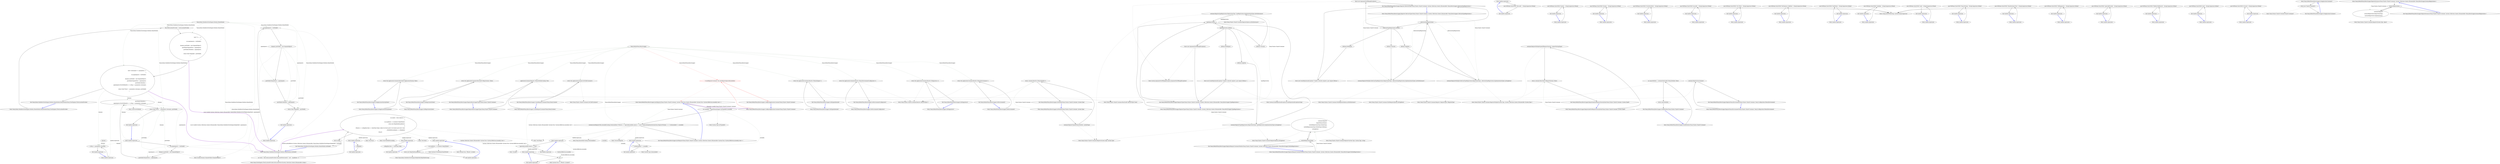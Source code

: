 digraph  {
n162 [label="Nancy.DefaultNancyBootstrapper", span=""];
n163 [label="System.Collections.Generic.IEnumerable<System.Func<System.Reflection.Assembly, bool>>", span=""];
n164 [label="System.Reflection.Assembly", span=""];
n165 [label=assembly, span=""];
n0 [cluster="lambda expression", label="Entry lambda expression", span="22-22"];
n1 [cluster="lambda expression", label="asm.FullName.StartsWith(''Microsoft.'', StringComparison.Ordinal)", span="22-22"];
n2 [cluster="lambda expression", label="Exit lambda expression", span="22-22"];
n3 [cluster="string.StartsWith(string, System.StringComparison)", label="Entry string.StartsWith(string, System.StringComparison)", span="0-0"];
n4 [cluster="lambda expression", label="Entry lambda expression", span="23-23"];
n5 [cluster="lambda expression", label="asm.FullName.StartsWith(''System.'', StringComparison.Ordinal)", span="23-23"];
n6 [cluster="lambda expression", label="Exit lambda expression", span="23-23"];
n7 [cluster="lambda expression", label="Entry lambda expression", span="24-24"];
n8 [cluster="lambda expression", label="asm.FullName.StartsWith(''System,'', StringComparison.Ordinal)", span="24-24"];
n9 [cluster="lambda expression", label="Exit lambda expression", span="24-24"];
n10 [cluster="lambda expression", label="Entry lambda expression", span="25-25"];
n11 [cluster="lambda expression", label="asm.FullName.StartsWith(''CR_ExtUnitTest'', StringComparison.Ordinal)", span="25-25"];
n12 [cluster="lambda expression", label="Exit lambda expression", span="25-25"];
n13 [cluster="lambda expression", label="Entry lambda expression", span="26-26"];
n14 [cluster="lambda expression", label="asm.FullName.StartsWith(''mscorlib,'', StringComparison.Ordinal)", span="26-26"];
n15 [cluster="lambda expression", label="Exit lambda expression", span="26-26"];
n16 [cluster="lambda expression", label="Entry lambda expression", span="27-27"];
n17 [cluster="lambda expression", label="asm.FullName.StartsWith(''CR_VSTest'', StringComparison.Ordinal)", span="27-27"];
n18 [cluster="lambda expression", label="Exit lambda expression", span="27-27"];
n19 [cluster="lambda expression", label="Entry lambda expression", span="28-28"];
n20 [cluster="lambda expression", label="asm.FullName.StartsWith(''DevExpress.CodeRush'', StringComparison.Ordinal)", span="28-28"];
n21 [cluster="lambda expression", label="Exit lambda expression", span="28-28"];
n22 [cluster="lambda expression", label="Entry lambda expression", span="29-29"];
n23 [cluster="lambda expression", label="asm.FullName.StartsWith(''IronPython'', StringComparison.Ordinal)", span="29-29"];
n24 [cluster="lambda expression", label="Exit lambda expression", span="29-29"];
n25 [cluster="lambda expression", label="Entry lambda expression", span="30-30"];
n26 [cluster="lambda expression", label="asm.FullName.StartsWith(''IronRuby'', StringComparison.Ordinal)", span="30-30"];
n27 [cluster="lambda expression", label="Exit lambda expression", span="30-30"];
n28 [cluster="lambda expression", label="Entry lambda expression", span="31-31"];
n29 [cluster="lambda expression", label="asm.FullName.StartsWith(''xunit'', StringComparison.Ordinal)", span="31-31"];
n30 [cluster="lambda expression", label="Exit lambda expression", span="31-31"];
n31 [cluster="lambda expression", label="Entry lambda expression", span="32-32"];
n32 [cluster="lambda expression", label="asm.FullName.StartsWith(''Nancy.Testing'', StringComparison.Ordinal)", span="32-32"];
n33 [cluster="lambda expression", label="Exit lambda expression", span="32-32"];
n34 [cluster="lambda expression", label="Entry lambda expression", span="33-33"];
n35 [cluster="lambda expression", label="asm.FullName.StartsWith(''MonoDevelop.NUnit'', StringComparison.Ordinal)", span="33-33"];
n36 [cluster="lambda expression", label="Exit lambda expression", span="33-33"];
n37 [cluster="lambda expression", label="Entry lambda expression", span="34-34"];
n38 [cluster="lambda expression", label="asm.FullName.StartsWith(''SMDiagnostics'', StringComparison.Ordinal)", span="34-34"];
n39 [cluster="lambda expression", label="Exit lambda expression", span="34-34"];
n40 [cluster="lambda expression", label="Entry lambda expression", span="35-35"];
n41 [cluster="lambda expression", label="asm.FullName.StartsWith(''CppCodeProvider'', StringComparison.Ordinal)", span="35-35"];
n42 [cluster="lambda expression", label="Exit lambda expression", span="35-35"];
n43 [cluster="lambda expression", label="Entry lambda expression", span="36-36"];
n44 [cluster="lambda expression", label="asm.FullName.StartsWith(''WebDev.WebHost40'', StringComparison.Ordinal)", span="36-36"];
n45 [cluster="lambda expression", label="Exit lambda expression", span="36-36"];
n46 [cluster="lambda expression", label="Entry lambda expression", span="37-37"];
n47 [cluster="lambda expression", label="asm.FullName.StartsWith(''nunit'', StringComparison.Ordinal)", span="37-37"];
n48 [cluster="lambda expression", label="Exit lambda expression", span="37-37"];
n49 [cluster="lambda expression", label="Entry lambda expression", span="38-38"];
n50 [cluster="lambda expression", label="asm.FullName.StartsWith(''nCrunch'', StringComparison.Ordinal)", span="38-38"];
n51 [cluster="lambda expression", label="Exit lambda expression", span="38-38"];
n52 [cluster="Nancy.DefaultNancyBootstrapper.ConfigureApplicationContainer(Nancy.TinyIoc.TinyIoCContainer)", label="Entry Nancy.DefaultNancyBootstrapper.ConfigureApplicationContainer(Nancy.TinyIoc.TinyIoCContainer)", span="57-57"];
n53 [cluster="Nancy.DefaultNancyBootstrapper.ConfigureApplicationContainer(Nancy.TinyIoc.TinyIoCContainer)", color=red, community=0, label="9: AutoRegister(container, this.AutoRegisterIgnoredAssemblies)", span="59-59"];
n54 [cluster="Nancy.DefaultNancyBootstrapper.ConfigureApplicationContainer(Nancy.TinyIoc.TinyIoCContainer)", label="Exit Nancy.DefaultNancyBootstrapper.ConfigureApplicationContainer(Nancy.TinyIoc.TinyIoCContainer)", span="57-57"];
n55 [cluster="Nancy.DefaultNancyBootstrapper.AutoRegister(Nancy.TinyIoc.TinyIoCContainer, System.Collections.Generic.IEnumerable<System.Func<System.Reflection.Assembly, bool>>)", label="Entry Nancy.DefaultNancyBootstrapper.AutoRegister(Nancy.TinyIoc.TinyIoCContainer, System.Collections.Generic.IEnumerable<System.Func<System.Reflection.Assembly, bool>>)", span="279-279"];
n56 [cluster="Nancy.DefaultNancyBootstrapper.GetEngineInternal()", label="Entry Nancy.DefaultNancyBootstrapper.GetEngineInternal()", span="66-66"];
n57 [cluster="Nancy.DefaultNancyBootstrapper.GetEngineInternal()", label="return this.ApplicationContainer.Resolve<INancyEngine>();", span="68-68"];
n58 [cluster="Nancy.DefaultNancyBootstrapper.GetEngineInternal()", label="Exit Nancy.DefaultNancyBootstrapper.GetEngineInternal()", span="66-66"];
n59 [cluster="Nancy.TinyIoc.TinyIoCContainer.Resolve<ResolveType>()", label="Entry Nancy.TinyIoc.TinyIoCContainer.Resolve<ResolveType>()", span="1799-1799"];
n60 [cluster="Nancy.DefaultNancyBootstrapper.GetApplicationContainer()", label="Entry Nancy.DefaultNancyBootstrapper.GetApplicationContainer()", span="75-75"];
n61 [cluster="Nancy.DefaultNancyBootstrapper.GetApplicationContainer()", label="return new TinyIoCContainer();", span="77-77"];
n62 [cluster="Nancy.DefaultNancyBootstrapper.GetApplicationContainer()", label="Exit Nancy.DefaultNancyBootstrapper.GetApplicationContainer()", span="75-75"];
n63 [cluster="Nancy.TinyIoc.TinyIoCContainer.TinyIoCContainer()", label="Entry Nancy.TinyIoc.TinyIoCContainer.TinyIoCContainer()", span="3260-3260"];
n64 [cluster="Nancy.DefaultNancyBootstrapper.RegisterNancyEnvironment(Nancy.TinyIoc.TinyIoCContainer, Nancy.Configuration.INancyEnvironment)", label="Entry Nancy.DefaultNancyBootstrapper.RegisterNancyEnvironment(Nancy.TinyIoc.TinyIoCContainer, Nancy.Configuration.INancyEnvironment)", span="85-85"];
n65 [cluster="Nancy.DefaultNancyBootstrapper.RegisterNancyEnvironment(Nancy.TinyIoc.TinyIoCContainer, Nancy.Configuration.INancyEnvironment)", label="container.Register(environment)", span="87-87"];
n66 [cluster="Nancy.DefaultNancyBootstrapper.RegisterNancyEnvironment(Nancy.TinyIoc.TinyIoCContainer, Nancy.Configuration.INancyEnvironment)", label="Exit Nancy.DefaultNancyBootstrapper.RegisterNancyEnvironment(Nancy.TinyIoc.TinyIoCContainer, Nancy.Configuration.INancyEnvironment)", span="85-85"];
n67 [cluster="Nancy.TinyIoc.TinyIoCContainer.Register<RegisterType>(RegisterType)", label="Entry Nancy.TinyIoc.TinyIoCContainer.Register<RegisterType>(RegisterType)", span="1485-1485"];
n68 [cluster="Nancy.DefaultNancyBootstrapper.RegisterBootstrapperTypes(Nancy.TinyIoc.TinyIoCContainer)", label="Entry Nancy.DefaultNancyBootstrapper.RegisterBootstrapperTypes(Nancy.TinyIoc.TinyIoCContainer)", span="96-96"];
n69 [cluster="Nancy.DefaultNancyBootstrapper.RegisterBootstrapperTypes(Nancy.TinyIoc.TinyIoCContainer)", label="applicationContainer.Register<INancyModuleCatalog>(this)", span="98-98"];
n70 [cluster="Nancy.DefaultNancyBootstrapper.RegisterBootstrapperTypes(Nancy.TinyIoc.TinyIoCContainer)", label="Exit Nancy.DefaultNancyBootstrapper.RegisterBootstrapperTypes(Nancy.TinyIoc.TinyIoCContainer)", span="96-96"];
n71 [cluster="Nancy.DefaultNancyBootstrapper.RegisterTypes(Nancy.TinyIoc.TinyIoCContainer, System.Collections.Generic.IEnumerable<Nancy.Bootstrapper.TypeRegistration>)", label="Entry Nancy.DefaultNancyBootstrapper.RegisterTypes(Nancy.TinyIoc.TinyIoCContainer, System.Collections.Generic.IEnumerable<Nancy.Bootstrapper.TypeRegistration>)", span="106-106"];
n72 [cluster="Nancy.DefaultNancyBootstrapper.RegisterTypes(Nancy.TinyIoc.TinyIoCContainer, System.Collections.Generic.IEnumerable<Nancy.Bootstrapper.TypeRegistration>)", label=typeRegistrations, span="108-108"];
n75 [cluster="Nancy.DefaultNancyBootstrapper.RegisterTypes(Nancy.TinyIoc.TinyIoCContainer, System.Collections.Generic.IEnumerable<Nancy.Bootstrapper.TypeRegistration>)", label="container.Register(typeRegistration.RegistrationType, typeRegistration.ImplementationType).AsMultiInstance()", span="113-113"];
n77 [cluster="Nancy.DefaultNancyBootstrapper.RegisterTypes(Nancy.TinyIoc.TinyIoCContainer, System.Collections.Generic.IEnumerable<Nancy.Bootstrapper.TypeRegistration>)", label="container.Register(typeRegistration.RegistrationType, typeRegistration.ImplementationType).AsSingleton()", span="116-116"];
n73 [cluster="Nancy.DefaultNancyBootstrapper.RegisterTypes(Nancy.TinyIoc.TinyIoCContainer, System.Collections.Generic.IEnumerable<Nancy.Bootstrapper.TypeRegistration>)", label="typeRegistration.Lifetime", span="110-110"];
n81 [cluster="Nancy.DefaultNancyBootstrapper.RegisterTypes(Nancy.TinyIoc.TinyIoCContainer, System.Collections.Generic.IEnumerable<Nancy.Bootstrapper.TypeRegistration>)", label="Exit Nancy.DefaultNancyBootstrapper.RegisterTypes(Nancy.TinyIoc.TinyIoCContainer, System.Collections.Generic.IEnumerable<Nancy.Bootstrapper.TypeRegistration>)", span="106-106"];
n74 [cluster="Nancy.DefaultNancyBootstrapper.RegisterTypes(Nancy.TinyIoc.TinyIoCContainer, System.Collections.Generic.IEnumerable<Nancy.Bootstrapper.TypeRegistration>)", label="Lifetime.Transient", span="112-112"];
n76 [cluster="Nancy.DefaultNancyBootstrapper.RegisterTypes(Nancy.TinyIoc.TinyIoCContainer, System.Collections.Generic.IEnumerable<Nancy.Bootstrapper.TypeRegistration>)", label="Lifetime.Singleton", span="115-115"];
n78 [cluster="Nancy.DefaultNancyBootstrapper.RegisterTypes(Nancy.TinyIoc.TinyIoCContainer, System.Collections.Generic.IEnumerable<Nancy.Bootstrapper.TypeRegistration>)", label="Lifetime.PerRequest", span="118-118"];
n80 [cluster="Nancy.DefaultNancyBootstrapper.RegisterTypes(Nancy.TinyIoc.TinyIoCContainer, System.Collections.Generic.IEnumerable<Nancy.Bootstrapper.TypeRegistration>)", label="throw new ArgumentOutOfRangeException();", span="121-121"];
n79 [cluster="Nancy.DefaultNancyBootstrapper.RegisterTypes(Nancy.TinyIoc.TinyIoCContainer, System.Collections.Generic.IEnumerable<Nancy.Bootstrapper.TypeRegistration>)", label="throw new InvalidOperationException(''Unable to directly register a per request lifetime.'');", span="119-119"];
n82 [cluster="Nancy.TinyIoc.TinyIoCContainer.Register(System.Type, System.Type)", label="Entry Nancy.TinyIoc.TinyIoCContainer.Register(System.Type, System.Type)", span="1341-1341"];
n84 [cluster="Nancy.TinyIoc.TinyIoCContainer.RegisterOptions.AsSingleton()", label="Entry Nancy.TinyIoc.TinyIoCContainer.RegisterOptions.AsSingleton()", span="1004-1004"];
n83 [cluster="Nancy.TinyIoc.TinyIoCContainer.RegisterOptions.AsMultiInstance()", label="Entry Nancy.TinyIoc.TinyIoCContainer.RegisterOptions.AsMultiInstance()", span="1019-1019"];
n86 [cluster="System.ArgumentOutOfRangeException.ArgumentOutOfRangeException()", label="Entry System.ArgumentOutOfRangeException.ArgumentOutOfRangeException()", span="0-0"];
n85 [cluster="System.InvalidOperationException.InvalidOperationException(string)", label="Entry System.InvalidOperationException.InvalidOperationException(string)", span="0-0"];
n87 [cluster="Nancy.DefaultNancyBootstrapper.RegisterCollectionTypes(Nancy.TinyIoc.TinyIoCContainer, System.Collections.Generic.IEnumerable<Nancy.Bootstrapper.CollectionTypeRegistration>)", label="Entry Nancy.DefaultNancyBootstrapper.RegisterCollectionTypes(Nancy.TinyIoc.TinyIoCContainer, System.Collections.Generic.IEnumerable<Nancy.Bootstrapper.CollectionTypeRegistration>)", span="132-132"];
n88 [cluster="Nancy.DefaultNancyBootstrapper.RegisterCollectionTypes(Nancy.TinyIoc.TinyIoCContainer, System.Collections.Generic.IEnumerable<Nancy.Bootstrapper.CollectionTypeRegistration>)", label=collectionTypeRegistrations, span="134-134"];
n91 [cluster="Nancy.DefaultNancyBootstrapper.RegisterCollectionTypes(Nancy.TinyIoc.TinyIoCContainer, System.Collections.Generic.IEnumerable<Nancy.Bootstrapper.CollectionTypeRegistration>)", label="container.RegisterMultiple(collectionTypeRegistration.RegistrationType, collectionTypeRegistration.ImplementationTypes).AsMultiInstance()", span="139-139"];
n93 [cluster="Nancy.DefaultNancyBootstrapper.RegisterCollectionTypes(Nancy.TinyIoc.TinyIoCContainer, System.Collections.Generic.IEnumerable<Nancy.Bootstrapper.CollectionTypeRegistration>)", label="container.RegisterMultiple(collectionTypeRegistration.RegistrationType, collectionTypeRegistration.ImplementationTypes).AsSingleton()", span="142-142"];
n89 [cluster="Nancy.DefaultNancyBootstrapper.RegisterCollectionTypes(Nancy.TinyIoc.TinyIoCContainer, System.Collections.Generic.IEnumerable<Nancy.Bootstrapper.CollectionTypeRegistration>)", label="collectionTypeRegistration.Lifetime", span="136-136"];
n97 [cluster="Nancy.DefaultNancyBootstrapper.RegisterCollectionTypes(Nancy.TinyIoc.TinyIoCContainer, System.Collections.Generic.IEnumerable<Nancy.Bootstrapper.CollectionTypeRegistration>)", label="Exit Nancy.DefaultNancyBootstrapper.RegisterCollectionTypes(Nancy.TinyIoc.TinyIoCContainer, System.Collections.Generic.IEnumerable<Nancy.Bootstrapper.CollectionTypeRegistration>)", span="132-132"];
n90 [cluster="Nancy.DefaultNancyBootstrapper.RegisterCollectionTypes(Nancy.TinyIoc.TinyIoCContainer, System.Collections.Generic.IEnumerable<Nancy.Bootstrapper.CollectionTypeRegistration>)", label="Lifetime.Transient", span="138-138"];
n92 [cluster="Nancy.DefaultNancyBootstrapper.RegisterCollectionTypes(Nancy.TinyIoc.TinyIoCContainer, System.Collections.Generic.IEnumerable<Nancy.Bootstrapper.CollectionTypeRegistration>)", label="Lifetime.Singleton", span="141-141"];
n94 [cluster="Nancy.DefaultNancyBootstrapper.RegisterCollectionTypes(Nancy.TinyIoc.TinyIoCContainer, System.Collections.Generic.IEnumerable<Nancy.Bootstrapper.CollectionTypeRegistration>)", label="Lifetime.PerRequest", span="144-144"];
n96 [cluster="Nancy.DefaultNancyBootstrapper.RegisterCollectionTypes(Nancy.TinyIoc.TinyIoCContainer, System.Collections.Generic.IEnumerable<Nancy.Bootstrapper.CollectionTypeRegistration>)", label="throw new ArgumentOutOfRangeException();", span="147-147"];
n95 [cluster="Nancy.DefaultNancyBootstrapper.RegisterCollectionTypes(Nancy.TinyIoc.TinyIoCContainer, System.Collections.Generic.IEnumerable<Nancy.Bootstrapper.CollectionTypeRegistration>)", label="throw new InvalidOperationException(''Unable to directly register a per request lifetime.'');", span="145-145"];
n98 [cluster="Nancy.TinyIoc.TinyIoCContainer.RegisterMultiple(System.Type, System.Collections.Generic.IEnumerable<System.Type>)", label="Entry Nancy.TinyIoc.TinyIoCContainer.RegisterMultiple(System.Type, System.Collections.Generic.IEnumerable<System.Type>)", span="1589-1589"];
n99 [cluster="Nancy.TinyIoc.TinyIoCContainer.MultiRegisterOptions.AsMultiInstance()", label="Entry Nancy.TinyIoc.TinyIoCContainer.MultiRegisterOptions.AsMultiInstance()", span="1144-1144"];
n100 [cluster="Nancy.TinyIoc.TinyIoCContainer.MultiRegisterOptions.AsSingleton()", label="Entry Nancy.TinyIoc.TinyIoCContainer.MultiRegisterOptions.AsSingleton()", span="1133-1133"];
n101 [cluster="Nancy.DefaultNancyBootstrapper.RegisterRequestContainerModules(Nancy.TinyIoc.TinyIoCContainer, System.Collections.Generic.IEnumerable<Nancy.Bootstrapper.ModuleRegistration>)", label="Entry Nancy.DefaultNancyBootstrapper.RegisterRequestContainerModules(Nancy.TinyIoc.TinyIoCContainer, System.Collections.Generic.IEnumerable<Nancy.Bootstrapper.ModuleRegistration>)", span="157-157"];
n102 [cluster="Nancy.DefaultNancyBootstrapper.RegisterRequestContainerModules(Nancy.TinyIoc.TinyIoCContainer, System.Collections.Generic.IEnumerable<Nancy.Bootstrapper.ModuleRegistration>)", label=moduleRegistrationTypes, span="159-159"];
n103 [cluster="Nancy.DefaultNancyBootstrapper.RegisterRequestContainerModules(Nancy.TinyIoc.TinyIoCContainer, System.Collections.Generic.IEnumerable<Nancy.Bootstrapper.ModuleRegistration>)", label="container.Register(\r\n                    typeof(INancyModule),\r\n                    moduleRegistrationType.ModuleType,\r\n                    moduleRegistrationType.ModuleType.FullName).\r\n                    AsSingleton()", span="161-165"];
n104 [cluster="Nancy.DefaultNancyBootstrapper.RegisterRequestContainerModules(Nancy.TinyIoc.TinyIoCContainer, System.Collections.Generic.IEnumerable<Nancy.Bootstrapper.ModuleRegistration>)", label="Exit Nancy.DefaultNancyBootstrapper.RegisterRequestContainerModules(Nancy.TinyIoc.TinyIoCContainer, System.Collections.Generic.IEnumerable<Nancy.Bootstrapper.ModuleRegistration>)", span="157-157"];
n105 [cluster="Nancy.TinyIoc.TinyIoCContainer.Register(System.Type, System.Type, string)", label="Entry Nancy.TinyIoc.TinyIoCContainer.Register(System.Type, System.Type, string)", span="1353-1353"];
n106 [cluster="Nancy.DefaultNancyBootstrapper.RegisterInstances(Nancy.TinyIoc.TinyIoCContainer, System.Collections.Generic.IEnumerable<Nancy.Bootstrapper.InstanceRegistration>)", label="Entry Nancy.DefaultNancyBootstrapper.RegisterInstances(Nancy.TinyIoc.TinyIoCContainer, System.Collections.Generic.IEnumerable<Nancy.Bootstrapper.InstanceRegistration>)", span="174-174"];
n107 [cluster="Nancy.DefaultNancyBootstrapper.RegisterInstances(Nancy.TinyIoc.TinyIoCContainer, System.Collections.Generic.IEnumerable<Nancy.Bootstrapper.InstanceRegistration>)", label=instanceRegistrations, span="176-176"];
n108 [cluster="Nancy.DefaultNancyBootstrapper.RegisterInstances(Nancy.TinyIoc.TinyIoCContainer, System.Collections.Generic.IEnumerable<Nancy.Bootstrapper.InstanceRegistration>)", label="container.Register(\r\n                    instanceRegistration.RegistrationType,\r\n                    instanceRegistration.Implementation)", span="178-180"];
n109 [cluster="Nancy.DefaultNancyBootstrapper.RegisterInstances(Nancy.TinyIoc.TinyIoCContainer, System.Collections.Generic.IEnumerable<Nancy.Bootstrapper.InstanceRegistration>)", label="Exit Nancy.DefaultNancyBootstrapper.RegisterInstances(Nancy.TinyIoc.TinyIoCContainer, System.Collections.Generic.IEnumerable<Nancy.Bootstrapper.InstanceRegistration>)", span="174-174"];
n110 [cluster="Nancy.TinyIoc.TinyIoCContainer.Register(System.Type, object)", label="Entry Nancy.TinyIoc.TinyIoCContainer.Register(System.Type, object)", span="1364-1364"];
n111 [cluster="Nancy.DefaultNancyBootstrapper.CreateRequestContainer(Nancy.NancyContext)", label="Entry Nancy.DefaultNancyBootstrapper.CreateRequestContainer(Nancy.NancyContext)", span="189-189"];
n112 [cluster="Nancy.DefaultNancyBootstrapper.CreateRequestContainer(Nancy.NancyContext)", label="return this.ApplicationContainer.GetChildContainer();", span="191-191"];
n113 [cluster="Nancy.DefaultNancyBootstrapper.CreateRequestContainer(Nancy.NancyContext)", label="Exit Nancy.DefaultNancyBootstrapper.CreateRequestContainer(Nancy.NancyContext)", span="189-189"];
n114 [cluster="Nancy.TinyIoc.TinyIoCContainer.GetChildContainer()", label="Entry Nancy.TinyIoc.TinyIoCContainer.GetChildContainer()", span="1194-1194"];
n115 [cluster="Nancy.DefaultNancyBootstrapper.GetEnvironmentConfigurator()", label="Entry Nancy.DefaultNancyBootstrapper.GetEnvironmentConfigurator()", span="198-198"];
n116 [cluster="Nancy.DefaultNancyBootstrapper.GetEnvironmentConfigurator()", label="return this.ApplicationContainer.Resolve<INancyEnvironmentConfigurator>();", span="200-200"];
n117 [cluster="Nancy.DefaultNancyBootstrapper.GetEnvironmentConfigurator()", label="Exit Nancy.DefaultNancyBootstrapper.GetEnvironmentConfigurator()", span="198-198"];
n118 [cluster="Nancy.DefaultNancyBootstrapper.GetDiagnostics()", label="Entry Nancy.DefaultNancyBootstrapper.GetDiagnostics()", span="207-207"];
n119 [cluster="Nancy.DefaultNancyBootstrapper.GetDiagnostics()", label="return this.ApplicationContainer.Resolve<IDiagnostics>();", span="209-209"];
n120 [cluster="Nancy.DefaultNancyBootstrapper.GetDiagnostics()", label="Exit Nancy.DefaultNancyBootstrapper.GetDiagnostics()", span="207-207"];
n121 [cluster="Nancy.DefaultNancyBootstrapper.GetApplicationStartupTasks()", label="Entry Nancy.DefaultNancyBootstrapper.GetApplicationStartupTasks()", span="216-216"];
n122 [cluster="Nancy.DefaultNancyBootstrapper.GetApplicationStartupTasks()", label="return this.ApplicationContainer.ResolveAll<IApplicationStartup>(false);", span="218-218"];
n123 [cluster="Nancy.DefaultNancyBootstrapper.GetApplicationStartupTasks()", label="Exit Nancy.DefaultNancyBootstrapper.GetApplicationStartupTasks()", span="216-216"];
n124 [cluster="Nancy.TinyIoc.TinyIoCContainer.ResolveAll<ResolveType>(bool)", label="Entry Nancy.TinyIoc.TinyIoCContainer.ResolveAll<ResolveType>(bool)", span="2545-2545"];
n125 [cluster="Nancy.DefaultNancyBootstrapper.RegisterAndGetRequestStartupTasks(Nancy.TinyIoc.TinyIoCContainer, System.Type[])", label="Entry Nancy.DefaultNancyBootstrapper.RegisterAndGetRequestStartupTasks(Nancy.TinyIoc.TinyIoCContainer, System.Type[])", span="225-225"];
n126 [cluster="Nancy.DefaultNancyBootstrapper.RegisterAndGetRequestStartupTasks(Nancy.TinyIoc.TinyIoCContainer, System.Type[])", label="container.RegisterMultiple(typeof(IRequestStartup), requestStartupTypes)", span="227-227"];
n127 [cluster="Nancy.DefaultNancyBootstrapper.RegisterAndGetRequestStartupTasks(Nancy.TinyIoc.TinyIoCContainer, System.Type[])", label="return container.ResolveAll<IRequestStartup>(false);", span="229-229"];
n128 [cluster="Nancy.DefaultNancyBootstrapper.RegisterAndGetRequestStartupTasks(Nancy.TinyIoc.TinyIoCContainer, System.Type[])", label="Exit Nancy.DefaultNancyBootstrapper.RegisterAndGetRequestStartupTasks(Nancy.TinyIoc.TinyIoCContainer, System.Type[])", span="225-225"];
n129 [cluster="Nancy.DefaultNancyBootstrapper.GetRegistrationTasks()", label="Entry Nancy.DefaultNancyBootstrapper.GetRegistrationTasks()", span="236-236"];
n130 [cluster="Nancy.DefaultNancyBootstrapper.GetRegistrationTasks()", label="return this.ApplicationContainer.ResolveAll<IRegistrations>(false);", span="238-238"];
n131 [cluster="Nancy.DefaultNancyBootstrapper.GetRegistrationTasks()", label="Exit Nancy.DefaultNancyBootstrapper.GetRegistrationTasks()", span="236-236"];
n132 [cluster="Nancy.DefaultNancyBootstrapper.GetEnvironment()", label="Entry Nancy.DefaultNancyBootstrapper.GetEnvironment()", span="246-246"];
n133 [cluster="Nancy.DefaultNancyBootstrapper.GetEnvironment()", label="return this.ApplicationContainer.Resolve<INancyEnvironment>();", span="248-248"];
n134 [cluster="Nancy.DefaultNancyBootstrapper.GetEnvironment()", label="Exit Nancy.DefaultNancyBootstrapper.GetEnvironment()", span="246-246"];
n135 [cluster="Nancy.DefaultNancyBootstrapper.GetAllModules(Nancy.TinyIoc.TinyIoCContainer)", label="Entry Nancy.DefaultNancyBootstrapper.GetAllModules(Nancy.TinyIoc.TinyIoCContainer)", span="256-256"];
n136 [cluster="Nancy.DefaultNancyBootstrapper.GetAllModules(Nancy.TinyIoc.TinyIoCContainer)", label="var nancyModules = container.ResolveAll<INancyModule>(false)", span="258-258"];
n137 [cluster="Nancy.DefaultNancyBootstrapper.GetAllModules(Nancy.TinyIoc.TinyIoCContainer)", label="return nancyModules;", span="259-259"];
n138 [cluster="Nancy.DefaultNancyBootstrapper.GetAllModules(Nancy.TinyIoc.TinyIoCContainer)", label="Exit Nancy.DefaultNancyBootstrapper.GetAllModules(Nancy.TinyIoc.TinyIoCContainer)", span="256-256"];
n139 [cluster="Nancy.DefaultNancyBootstrapper.GetModule(Nancy.TinyIoc.TinyIoCContainer, System.Type)", label="Entry Nancy.DefaultNancyBootstrapper.GetModule(Nancy.TinyIoc.TinyIoCContainer, System.Type)", span="268-268"];
n140 [cluster="Nancy.DefaultNancyBootstrapper.GetModule(Nancy.TinyIoc.TinyIoCContainer, System.Type)", label="container.Register(typeof(INancyModule), moduleType)", span="270-270"];
n141 [cluster="Nancy.DefaultNancyBootstrapper.GetModule(Nancy.TinyIoc.TinyIoCContainer, System.Type)", label="return container.Resolve<INancyModule>();", span="272-272"];
n142 [cluster="Nancy.DefaultNancyBootstrapper.GetModule(Nancy.TinyIoc.TinyIoCContainer, System.Type)", label="Exit Nancy.DefaultNancyBootstrapper.GetModule(Nancy.TinyIoc.TinyIoCContainer, System.Type)", span="268-268"];
n143 [cluster="Nancy.DefaultNancyBootstrapper.AutoRegister(Nancy.TinyIoc.TinyIoCContainer, System.Collections.Generic.IEnumerable<System.Func<System.Reflection.Assembly, bool>>)", label="var assembly = typeof(NancyEngine).GetTypeInfo().Assembly", span="281-281"];
n144 [cluster="Nancy.DefaultNancyBootstrapper.AutoRegister(Nancy.TinyIoc.TinyIoCContainer, System.Collections.Generic.IEnumerable<System.Func<System.Reflection.Assembly, bool>>)", label="container.AutoRegister(this.AssemblyCatalog.GetAssemblies().Where(a => !ignoredAssemblies.Any(ia => ia(a))), DuplicateImplementationActions.RegisterMultiple, t => t.GetAssembly() != assembly)", span="283-283"];
n151 [cluster="lambda expression", label="!ignoredAssemblies.Any(ia => ia(a))", span="283-283"];
n146 [cluster="System.Type.GetTypeInfo()", label="Entry System.Type.GetTypeInfo()", span="0-0"];
n159 [cluster="lambda expression", label="t.GetAssembly() != assembly", span="283-283"];
n145 [cluster="Nancy.DefaultNancyBootstrapper.AutoRegister(Nancy.TinyIoc.TinyIoCContainer, System.Collections.Generic.IEnumerable<System.Func<System.Reflection.Assembly, bool>>)", label="Exit Nancy.DefaultNancyBootstrapper.AutoRegister(Nancy.TinyIoc.TinyIoCContainer, System.Collections.Generic.IEnumerable<System.Func<System.Reflection.Assembly, bool>>)", span="279-279"];
n147 [cluster="Nancy.IAssemblyCatalog.GetAssemblies()", label="Entry Nancy.IAssemblyCatalog.GetAssemblies()", span="14-14"];
n148 [cluster="Unk.Where", label="Entry Unk.Where", span=""];
n149 [cluster="Unk.AutoRegister", label="Entry Unk.AutoRegister", span=""];
n150 [cluster="lambda expression", label="Entry lambda expression", span="283-283"];
n158 [cluster="lambda expression", label="Entry lambda expression", span="283-283"];
n155 [cluster="lambda expression", label="ia(a)", span="283-283"];
n152 [cluster="lambda expression", label="Exit lambda expression", span="283-283"];
n153 [cluster="Unk.Any", label="Entry Unk.Any", span=""];
n154 [cluster="lambda expression", label="Entry lambda expression", span="283-283"];
n156 [cluster="lambda expression", label="Exit lambda expression", span="283-283"];
n157 [cluster="System.Func<T, TResult>.Invoke(T)", label="Entry System.Func<T, TResult>.Invoke(T)", span="0-0"];
n160 [cluster="lambda expression", label="Exit lambda expression", span="283-283"];
n161 [cluster="System.Type.GetAssembly()", label="Entry System.Type.GetAssembly()", span="42-42"];
m0_29 [cluster="Nancy.ViewEngines.IViewLocationProvider.GetLocatedViews(System.Collections.Generic.IEnumerable<string>)", file="DynamicDictionaryValue.cs", label="Entry Nancy.ViewEngines.IViewLocationProvider.GetLocatedViews(System.Collections.Generic.IEnumerable<string>)", span="15-15"];
m0_12 [cluster="Nancy.Demo.MarkdownViewEngine.Modules.HomeModule.GetModel()", file="DynamicDictionaryValue.cs", label="Entry Nancy.Demo.MarkdownViewEngine.Modules.HomeModule.GetModel()", span="40-40"];
m0_25 [cluster="Nancy.Demo.MarkdownViewEngine.Modules.HomeModule.GetModel()", file="DynamicDictionaryValue.cs", label="var views = this.viewLocationProvider.GetLocatedViews(new[] { ''md'', ''markdown'' })", span="42-42"];
m0_26 [cluster="Nancy.Demo.MarkdownViewEngine.Modules.HomeModule.GetModel()", file="DynamicDictionaryValue.cs", label="var model = views.Select(x =>\r\n            {\r\n                var markdown = x.Contents().ReadToEnd();\r\n                return new BlogModel(markdown);\r\n            })\r\n            .Where(x => x.BlogDate.Date <= DateTime.Today) //Allow for future posts to be lined up but don't show\r\n            .OrderByDescending(x => x.BlogDate)\r\n            .ToList()", span="43-50"];
m0_27 [cluster="Nancy.Demo.MarkdownViewEngine.Modules.HomeModule.GetModel()", file="DynamicDictionaryValue.cs", label="return model;", span="52-52"];
m0_28 [cluster="Nancy.Demo.MarkdownViewEngine.Modules.HomeModule.GetModel()", file="DynamicDictionaryValue.cs", label="Exit Nancy.Demo.MarkdownViewEngine.Modules.HomeModule.GetModel()", span="40-40"];
m0_33 [cluster="Unk.ToList", file="DynamicDictionaryValue.cs", label="Entry Unk.ToList", span=""];
m0_32 [cluster="Unk.OrderByDescending", file="DynamicDictionaryValue.cs", label="Entry Unk.OrderByDescending", span=""];
m0_13 [cluster="System.Dynamic.ExpandoObject.ExpandoObject()", file="DynamicDictionaryValue.cs", label="Entry System.Dynamic.ExpandoObject.ExpandoObject()", span="0-0"];
m0_40 [cluster="Nancy.Demo.MarkdownViewEngine.BlogModel.BlogModel(string)", file="DynamicDictionaryValue.cs", label="Entry Nancy.Demo.MarkdownViewEngine.BlogModel.BlogModel(string)", span="35-35"];
m0_39 [cluster="System.IO.TextReader.ReadToEnd()", file="DynamicDictionaryValue.cs", label="Entry System.IO.TextReader.ReadToEnd()", span="0-0"];
m0_0 [cluster="Nancy.Demo.MarkdownViewEngine.Modules.HomeModule.HomeModule(Nancy.ViewEngines.IViewLocationProvider)", file="DynamicDictionaryValue.cs", label="Entry Nancy.Demo.MarkdownViewEngine.Modules.HomeModule.HomeModule(Nancy.ViewEngines.IViewLocationProvider)", span="12-12"];
m0_1 [cluster="Nancy.Demo.MarkdownViewEngine.Modules.HomeModule.HomeModule(Nancy.ViewEngines.IViewLocationProvider)", file="DynamicDictionaryValue.cs", label="this.viewLocationProvider = viewLocationProvider", span="14-14"];
m0_2 [cluster="Nancy.Demo.MarkdownViewEngine.Modules.HomeModule.HomeModule(Nancy.ViewEngines.IViewLocationProvider)", file="DynamicDictionaryValue.cs", label="Get[''/''] = _ =>\r\n            {\r\n                var popularposts = GetModel();\r\n\r\n                dynamic postModel = new ExpandoObject();\r\n                postModel.PopularPosts = popularposts;\r\n                postModel.MetaData = popularposts;\r\n\r\n                return View[''blogindex'', postModel];\r\n            }", span="16-25"];
m0_3 [cluster="Nancy.Demo.MarkdownViewEngine.Modules.HomeModule.HomeModule(Nancy.ViewEngines.IViewLocationProvider)", file="DynamicDictionaryValue.cs", label="Get[''/{viewname}''] = parameters =>\r\n            {\r\n                var popularposts = GetModel();\r\n\r\n                dynamic postModel = new ExpandoObject();\r\n                postModel.PopularPosts = popularposts;\r\n                postModel.MetaData =\r\n                popularposts.FirstOrDefault(x => x.Slug == parameters.viewname);\r\n\r\n                return View[''Posts/'' + parameters.viewname, postModel];\r\n            }", span="27-37"];
m0_4 [cluster="Nancy.Demo.MarkdownViewEngine.Modules.HomeModule.HomeModule(Nancy.ViewEngines.IViewLocationProvider)", file="DynamicDictionaryValue.cs", label="Exit Nancy.Demo.MarkdownViewEngine.Modules.HomeModule.HomeModule(Nancy.ViewEngines.IViewLocationProvider)", span="12-12"];
m0_44 [cluster="lambda expression", file="DynamicDictionaryValue.cs", label="Entry lambda expression", span="49-49"];
m0_18 [cluster="lambda expression", file="DynamicDictionaryValue.cs", label="postModel.MetaData =\r\n                popularposts.FirstOrDefault(x => x.Slug == parameters.viewname)", span="33-34"];
m0_23 [cluster="lambda expression", file="DynamicDictionaryValue.cs", label="x.Slug == parameters.viewname", span="34-34"];
m0_19 [cluster="lambda expression", file="DynamicDictionaryValue.cs", label="return View[''Posts/'' + parameters.viewname, postModel];", span="36-36"];
m0_5 [cluster="lambda expression", file="DynamicDictionaryValue.cs", label="Entry lambda expression", span="16-25"];
m0_6 [cluster="lambda expression", file="DynamicDictionaryValue.cs", label="var popularposts = GetModel()", span="18-18"];
m0_7 [cluster="lambda expression", file="DynamicDictionaryValue.cs", label="dynamic postModel = new ExpandoObject()", span="20-20"];
m0_8 [cluster="lambda expression", file="DynamicDictionaryValue.cs", label="postModel.PopularPosts = popularposts", span="21-21"];
m0_9 [cluster="lambda expression", file="DynamicDictionaryValue.cs", label="postModel.MetaData = popularposts", span="22-22"];
m0_10 [cluster="lambda expression", file="DynamicDictionaryValue.cs", label="return View[''blogindex'', postModel];", span="24-24"];
m0_11 [cluster="lambda expression", file="DynamicDictionaryValue.cs", label="Exit lambda expression", span="16-25"];
m0_14 [cluster="lambda expression", file="DynamicDictionaryValue.cs", label="Entry lambda expression", span="27-37"];
m0_15 [cluster="lambda expression", file="DynamicDictionaryValue.cs", label="var popularposts = GetModel()", span="29-29"];
m0_16 [cluster="lambda expression", file="DynamicDictionaryValue.cs", label="dynamic postModel = new ExpandoObject()", span="31-31"];
m0_17 [cluster="lambda expression", file="DynamicDictionaryValue.cs", label="postModel.PopularPosts = popularposts", span="32-32"];
m0_22 [cluster="lambda expression", file="DynamicDictionaryValue.cs", label="Entry lambda expression", span="34-34"];
m0_20 [cluster="lambda expression", file="DynamicDictionaryValue.cs", label="Exit lambda expression", span="27-37"];
m0_24 [cluster="lambda expression", file="DynamicDictionaryValue.cs", label="Exit lambda expression", span="34-34"];
m0_34 [cluster="lambda expression", file="DynamicDictionaryValue.cs", label="Entry lambda expression", span="43-47"];
m0_41 [cluster="lambda expression", file="DynamicDictionaryValue.cs", label="Entry lambda expression", span="48-48"];
m0_35 [cluster="lambda expression", file="DynamicDictionaryValue.cs", label="var markdown = x.Contents().ReadToEnd()", span="45-45"];
m0_36 [cluster="lambda expression", file="DynamicDictionaryValue.cs", label="return new BlogModel(markdown);", span="46-46"];
m0_37 [cluster="lambda expression", file="DynamicDictionaryValue.cs", label="Exit lambda expression", span="43-47"];
m0_42 [cluster="lambda expression", file="DynamicDictionaryValue.cs", label="x.BlogDate.Date <= DateTime.Today", span="48-48"];
m0_43 [cluster="lambda expression", file="DynamicDictionaryValue.cs", label="Exit lambda expression", span="48-48"];
m0_45 [cluster="lambda expression", file="DynamicDictionaryValue.cs", label="x.BlogDate", span="49-49"];
m0_46 [cluster="lambda expression", file="DynamicDictionaryValue.cs", label="Exit lambda expression", span="49-49"];
m0_38 [cluster="System.Func<TResult>.Invoke()", file="DynamicDictionaryValue.cs", label="Entry System.Func<TResult>.Invoke()", span="0-0"];
m0_21 [cluster="Unk.FirstOrDefault", file="DynamicDictionaryValue.cs", label="Entry Unk.FirstOrDefault", span=""];
m0_30 [cluster="Unk.Select", file="DynamicDictionaryValue.cs", label="Entry Unk.Select", span=""];
m0_47 [file="DynamicDictionaryValue.cs", label="Nancy.Demo.MarkdownViewEngine.Modules.HomeModule", span=""];
m0_48 [file="DynamicDictionaryValue.cs", label=dynamic, span=""];
n162 -> n53  [color=red, key=1, label="Nancy.DefaultNancyBootstrapper", style=dashed];
n162 -> n57  [color=darkseagreen4, key=1, label="Nancy.DefaultNancyBootstrapper", style=dashed];
n162 -> n69  [color=darkseagreen4, key=1, label="Nancy.DefaultNancyBootstrapper", style=dashed];
n162 -> n112  [color=darkseagreen4, key=1, label="Nancy.DefaultNancyBootstrapper", style=dashed];
n162 -> n116  [color=darkseagreen4, key=1, label="Nancy.DefaultNancyBootstrapper", style=dashed];
n162 -> n119  [color=darkseagreen4, key=1, label="Nancy.DefaultNancyBootstrapper", style=dashed];
n162 -> n122  [color=darkseagreen4, key=1, label="Nancy.DefaultNancyBootstrapper", style=dashed];
n162 -> n130  [color=darkseagreen4, key=1, label="Nancy.DefaultNancyBootstrapper", style=dashed];
n162 -> n133  [color=darkseagreen4, key=1, label="Nancy.DefaultNancyBootstrapper", style=dashed];
n162 -> n144  [color=darkseagreen4, key=1, label="Nancy.DefaultNancyBootstrapper", style=dashed];
n163 -> n151  [color=darkseagreen4, key=1, label="System.Collections.Generic.IEnumerable<System.Func<System.Reflection.Assembly, bool>>", style=dashed];
n164 -> n155  [color=darkseagreen4, key=1, label="System.Reflection.Assembly", style=dashed];
n165 -> n159  [color=darkseagreen4, key=1, label=assembly, style=dashed];
n0 -> n1  [key=0, style=solid];
n1 -> n2  [key=0, style=solid];
n1 -> n3  [key=2, style=dotted];
n2 -> n0  [color=blue, key=0, style=bold];
n4 -> n5  [key=0, style=solid];
n5 -> n6  [key=0, style=solid];
n5 -> n3  [key=2, style=dotted];
n6 -> n4  [color=blue, key=0, style=bold];
n7 -> n8  [key=0, style=solid];
n8 -> n9  [key=0, style=solid];
n8 -> n3  [key=2, style=dotted];
n9 -> n7  [color=blue, key=0, style=bold];
n10 -> n11  [key=0, style=solid];
n11 -> n12  [key=0, style=solid];
n11 -> n3  [key=2, style=dotted];
n12 -> n10  [color=blue, key=0, style=bold];
n13 -> n14  [key=0, style=solid];
n14 -> n15  [key=0, style=solid];
n14 -> n3  [key=2, style=dotted];
n15 -> n13  [color=blue, key=0, style=bold];
n16 -> n17  [key=0, style=solid];
n17 -> n18  [key=0, style=solid];
n17 -> n3  [key=2, style=dotted];
n18 -> n16  [color=blue, key=0, style=bold];
n19 -> n20  [key=0, style=solid];
n20 -> n21  [key=0, style=solid];
n20 -> n3  [key=2, style=dotted];
n21 -> n19  [color=blue, key=0, style=bold];
n22 -> n23  [key=0, style=solid];
n23 -> n24  [key=0, style=solid];
n23 -> n3  [key=2, style=dotted];
n24 -> n22  [color=blue, key=0, style=bold];
n25 -> n26  [key=0, style=solid];
n26 -> n27  [key=0, style=solid];
n26 -> n3  [key=2, style=dotted];
n27 -> n25  [color=blue, key=0, style=bold];
n28 -> n29  [key=0, style=solid];
n29 -> n30  [key=0, style=solid];
n29 -> n3  [key=2, style=dotted];
n30 -> n28  [color=blue, key=0, style=bold];
n31 -> n32  [key=0, style=solid];
n32 -> n33  [key=0, style=solid];
n32 -> n3  [key=2, style=dotted];
n33 -> n31  [color=blue, key=0, style=bold];
n34 -> n35  [key=0, style=solid];
n35 -> n36  [key=0, style=solid];
n35 -> n3  [key=2, style=dotted];
n36 -> n34  [color=blue, key=0, style=bold];
n37 -> n38  [key=0, style=solid];
n38 -> n39  [key=0, style=solid];
n38 -> n3  [key=2, style=dotted];
n39 -> n37  [color=blue, key=0, style=bold];
n40 -> n41  [key=0, style=solid];
n41 -> n42  [key=0, style=solid];
n41 -> n3  [key=2, style=dotted];
n42 -> n40  [color=blue, key=0, style=bold];
n43 -> n44  [key=0, style=solid];
n44 -> n45  [key=0, style=solid];
n44 -> n3  [key=2, style=dotted];
n45 -> n43  [color=blue, key=0, style=bold];
n46 -> n47  [key=0, style=solid];
n47 -> n48  [key=0, style=solid];
n47 -> n3  [key=2, style=dotted];
n48 -> n46  [color=blue, key=0, style=bold];
n49 -> n50  [key=0, style=solid];
n50 -> n51  [key=0, style=solid];
n50 -> n3  [key=2, style=dotted];
n51 -> n49  [color=blue, key=0, style=bold];
n52 -> n53  [color=red, key=0, style=solid];
n53 -> n54  [color=red, key=0, style=solid];
n53 -> n55  [color=red, key=2, style=dotted];
n54 -> n52  [color=blue, key=0, style=bold];
n55 -> n143  [key=0, style=solid];
n55 -> n144  [color=darkseagreen4, key=1, label="Nancy.TinyIoc.TinyIoCContainer", style=dashed];
n55 -> n151  [color=darkseagreen4, key=1, label="System.Collections.Generic.IEnumerable<System.Func<System.Reflection.Assembly, bool>>", style=dashed];
n55 -> n52  [color=darkorchid, key=3, label="Parameter variable Nancy.TinyIoc.TinyIoCContainer container", style=bold];
n56 -> n57  [key=0, style=solid];
n57 -> n58  [key=0, style=solid];
n57 -> n59  [key=2, style=dotted];
n58 -> n56  [color=blue, key=0, style=bold];
n60 -> n61  [key=0, style=solid];
n61 -> n62  [key=0, style=solid];
n61 -> n63  [key=2, style=dotted];
n62 -> n60  [color=blue, key=0, style=bold];
n64 -> n65  [key=0, style=solid];
n65 -> n66  [key=0, style=solid];
n65 -> n67  [key=2, style=dotted];
n66 -> n64  [color=blue, key=0, style=bold];
n68 -> n69  [key=0, style=solid];
n69 -> n70  [key=0, style=solid];
n69 -> n67  [key=2, style=dotted];
n70 -> n68  [color=blue, key=0, style=bold];
n71 -> n72  [key=0, style=solid];
n71 -> n75  [color=darkseagreen4, key=1, label="Nancy.TinyIoc.TinyIoCContainer", style=dashed];
n71 -> n77  [color=darkseagreen4, key=1, label="Nancy.TinyIoc.TinyIoCContainer", style=dashed];
n72 -> n73  [key=0, style=solid];
n72 -> n81  [key=0, style=solid];
n72 -> n75  [color=darkseagreen4, key=1, label=typeRegistration, style=dashed];
n72 -> n77  [color=darkseagreen4, key=1, label=typeRegistration, style=dashed];
n75 -> n72  [key=0, style=solid];
n75 -> n82  [key=2, style=dotted];
n75 -> n83  [key=2, style=dotted];
n77 -> n72  [key=0, style=solid];
n77 -> n82  [key=2, style=dotted];
n77 -> n84  [key=2, style=dotted];
n73 -> n74  [key=0, style=solid];
n73 -> n76  [key=0, style=solid];
n73 -> n78  [key=0, style=solid];
n73 -> n80  [key=0, style=solid];
n81 -> n71  [color=blue, key=0, style=bold];
n74 -> n75  [key=0, style=solid];
n76 -> n77  [key=0, style=solid];
n78 -> n79  [key=0, style=solid];
n80 -> n81  [key=0, style=solid];
n80 -> n86  [key=2, style=dotted];
n79 -> n81  [key=0, style=solid];
n79 -> n85  [key=2, style=dotted];
n87 -> n88  [key=0, style=solid];
n87 -> n91  [color=darkseagreen4, key=1, label="Nancy.TinyIoc.TinyIoCContainer", style=dashed];
n87 -> n93  [color=darkseagreen4, key=1, label="Nancy.TinyIoc.TinyIoCContainer", style=dashed];
n88 -> n89  [key=0, style=solid];
n88 -> n97  [key=0, style=solid];
n88 -> n91  [color=darkseagreen4, key=1, label=collectionTypeRegistration, style=dashed];
n88 -> n93  [color=darkseagreen4, key=1, label=collectionTypeRegistration, style=dashed];
n91 -> n88  [key=0, style=solid];
n91 -> n98  [key=2, style=dotted];
n91 -> n99  [key=2, style=dotted];
n93 -> n88  [key=0, style=solid];
n93 -> n98  [key=2, style=dotted];
n93 -> n100  [key=2, style=dotted];
n89 -> n90  [key=0, style=solid];
n89 -> n92  [key=0, style=solid];
n89 -> n94  [key=0, style=solid];
n89 -> n96  [key=0, style=solid];
n97 -> n87  [color=blue, key=0, style=bold];
n90 -> n91  [key=0, style=solid];
n92 -> n93  [key=0, style=solid];
n94 -> n95  [key=0, style=solid];
n96 -> n97  [key=0, style=solid];
n96 -> n86  [key=2, style=dotted];
n95 -> n97  [key=0, style=solid];
n95 -> n85  [key=2, style=dotted];
n101 -> n102  [key=0, style=solid];
n101 -> n103  [color=darkseagreen4, key=1, label="Nancy.TinyIoc.TinyIoCContainer", style=dashed];
n102 -> n103  [key=0, style=solid];
n102 -> n104  [key=0, style=solid];
n103 -> n102  [key=0, style=solid];
n103 -> n105  [key=2, style=dotted];
n103 -> n84  [key=2, style=dotted];
n104 -> n101  [color=blue, key=0, style=bold];
n106 -> n107  [key=0, style=solid];
n106 -> n108  [color=darkseagreen4, key=1, label="Nancy.TinyIoc.TinyIoCContainer", style=dashed];
n107 -> n108  [key=0, style=solid];
n107 -> n109  [key=0, style=solid];
n108 -> n107  [key=0, style=solid];
n108 -> n110  [key=2, style=dotted];
n109 -> n106  [color=blue, key=0, style=bold];
n111 -> n112  [key=0, style=solid];
n112 -> n113  [key=0, style=solid];
n112 -> n114  [key=2, style=dotted];
n113 -> n111  [color=blue, key=0, style=bold];
n115 -> n116  [key=0, style=solid];
n116 -> n117  [key=0, style=solid];
n116 -> n59  [key=2, style=dotted];
n117 -> n115  [color=blue, key=0, style=bold];
n118 -> n119  [key=0, style=solid];
n119 -> n120  [key=0, style=solid];
n119 -> n59  [key=2, style=dotted];
n120 -> n118  [color=blue, key=0, style=bold];
n121 -> n122  [key=0, style=solid];
n122 -> n123  [key=0, style=solid];
n122 -> n124  [key=2, style=dotted];
n123 -> n121  [color=blue, key=0, style=bold];
n125 -> n126  [key=0, style=solid];
n125 -> n127  [color=darkseagreen4, key=1, label="Nancy.TinyIoc.TinyIoCContainer", style=dashed];
n126 -> n127  [key=0, style=solid];
n126 -> n98  [key=2, style=dotted];
n127 -> n128  [key=0, style=solid];
n127 -> n124  [key=2, style=dotted];
n128 -> n125  [color=blue, key=0, style=bold];
n129 -> n130  [key=0, style=solid];
n130 -> n131  [key=0, style=solid];
n130 -> n124  [key=2, style=dotted];
n131 -> n129  [color=blue, key=0, style=bold];
n132 -> n133  [key=0, style=solid];
n133 -> n134  [key=0, style=solid];
n133 -> n59  [key=2, style=dotted];
n134 -> n132  [color=blue, key=0, style=bold];
n135 -> n136  [key=0, style=solid];
n136 -> n137  [key=0, style=solid];
n136 -> n124  [key=2, style=dotted];
n137 -> n138  [key=0, style=solid];
n138 -> n135  [color=blue, key=0, style=bold];
n139 -> n140  [key=0, style=solid];
n139 -> n141  [color=darkseagreen4, key=1, label="Nancy.TinyIoc.TinyIoCContainer", style=dashed];
n140 -> n141  [key=0, style=solid];
n140 -> n82  [key=2, style=dotted];
n141 -> n142  [key=0, style=solid];
n141 -> n59  [key=2, style=dotted];
n142 -> n139  [color=blue, key=0, style=bold];
n143 -> n144  [key=0, style=solid];
n143 -> n146  [key=2, style=dotted];
n143 -> n159  [color=darkseagreen4, key=1, label=assembly, style=dashed];
n144 -> n145  [key=0, style=solid];
n144 -> n147  [key=2, style=dotted];
n144 -> n148  [key=2, style=dotted];
n144 -> n149  [key=2, style=dotted];
n144 -> n150  [color=darkseagreen4, key=1, label="lambda expression", style=dashed];
n144 -> n158  [color=darkseagreen4, key=1, label="lambda expression", style=dashed];
n151 -> n152  [key=0, style=solid];
n151 -> n153  [key=2, style=dotted];
n151 -> n154  [color=darkseagreen4, key=1, label="lambda expression", style=dashed];
n159 -> n160  [key=0, style=solid];
n159 -> n161  [key=2, style=dotted];
n145 -> n55  [color=blue, key=0, style=bold];
n150 -> n151  [key=0, style=solid];
n150 -> n155  [color=darkseagreen4, key=1, label="System.Reflection.Assembly", style=dashed];
n158 -> n159  [key=0, style=solid];
n155 -> n156  [key=0, style=solid];
n155 -> n157  [key=2, style=dotted];
n152 -> n150  [color=blue, key=0, style=bold];
n154 -> n155  [key=0, style=solid];
n156 -> n154  [color=blue, key=0, style=bold];
n160 -> n158  [color=blue, key=0, style=bold];
m0_12 -> m0_25  [key=0, style=solid];
m0_12 -> m0_26  [color=darkorchid, key=3, label="method methodReturn System.Collections.Generic.IEnumerable<Nancy.Demo.MarkdownViewEngine.BlogModel> GetModel", style=bold];
m0_25 -> m0_26  [key=0, style=solid];
m0_25 -> m0_29  [key=2, style=dotted];
m0_26 -> m0_27  [key=0, style=solid];
m0_26 -> m0_30  [key=2, style=dotted];
m0_26 -> n148  [key=2, style=dotted];
m0_26 -> m0_32  [key=2, style=dotted];
m0_26 -> m0_33  [key=2, style=dotted];
m0_26 -> m0_34  [color=darkseagreen4, key=1, label="lambda expression", style=dashed];
m0_26 -> m0_41  [color=darkseagreen4, key=1, label="lambda expression", style=dashed];
m0_26 -> m0_44  [color=darkseagreen4, key=1, label="lambda expression", style=dashed];
m0_27 -> m0_28  [key=0, style=solid];
m0_28 -> m0_12  [color=blue, key=0, style=bold];
m0_0 -> m0_1  [key=0, style=solid];
m0_1 -> m0_2  [key=0, style=solid];
m0_2 -> m0_3  [key=0, style=solid];
m0_2 -> m0_12  [color=darkorchid, key=3, label="Local variable System.Collections.Generic.IEnumerable<Nancy.Demo.MarkdownViewEngine.BlogModel> popularposts", style=bold];
m0_3 -> m0_4  [key=0, style=solid];
m0_3 -> m0_18  [color=darkseagreen4, key=1, label=dynamic, style=dashed];
m0_3 -> m0_23  [color=darkseagreen4, key=1, label=dynamic, style=dashed];
m0_3 -> m0_19  [color=darkseagreen4, key=1, label=dynamic, style=dashed];
m0_3 -> m0_12  [color=darkorchid, key=3, label="Local variable System.Collections.Generic.IEnumerable<Nancy.Demo.MarkdownViewEngine.BlogModel> popularposts", style=bold];
m0_4 -> m0_0  [color=blue, key=0, style=bold];
m0_44 -> m0_45  [key=0, style=solid];
m0_18 -> m0_19  [key=0, style=solid];
m0_18 -> m0_21  [key=2, style=dotted];
m0_18 -> m0_22  [color=darkseagreen4, key=1, label="lambda expression", style=dashed];
m0_23 -> m0_24  [key=0, style=solid];
m0_19 -> m0_20  [key=0, style=solid];
m0_5 -> m0_6  [key=0, style=solid];
m0_6 -> m0_7  [key=0, style=solid];
m0_6 -> m0_12  [key=2, style=dotted];
m0_6 -> m0_8  [color=darkseagreen4, key=1, label=popularposts, style=dashed];
m0_6 -> m0_9  [color=darkseagreen4, key=1, label=popularposts, style=dashed];
m0_7 -> m0_8  [key=0, style=solid];
m0_7 -> m0_13  [key=2, style=dotted];
m0_7 -> m0_9  [color=darkseagreen4, key=1, label=postModel, style=dashed];
m0_7 -> m0_10  [color=darkseagreen4, key=1, label=postModel, style=dashed];
m0_8 -> m0_9  [key=0, style=solid];
m0_9 -> m0_10  [key=0, style=solid];
m0_10 -> m0_11  [key=0, style=solid];
m0_11 -> m0_5  [color=blue, key=0, style=bold];
m0_14 -> m0_15  [key=0, style=solid];
m0_14 -> m0_18  [color=darkseagreen4, key=1, label=dynamic, style=dashed];
m0_14 -> m0_23  [color=darkseagreen4, key=1, label=dynamic, style=dashed];
m0_14 -> m0_19  [color=darkseagreen4, key=1, label=dynamic, style=dashed];
m0_15 -> m0_16  [key=0, style=solid];
m0_15 -> m0_12  [key=2, style=dotted];
m0_15 -> m0_17  [color=darkseagreen4, key=1, label=popularposts, style=dashed];
m0_15 -> m0_18  [color=darkseagreen4, key=1, label=popularposts, style=dashed];
m0_16 -> m0_17  [key=0, style=solid];
m0_16 -> m0_13  [key=2, style=dotted];
m0_16 -> m0_18  [color=darkseagreen4, key=1, label=postModel, style=dashed];
m0_16 -> m0_19  [color=darkseagreen4, key=1, label=postModel, style=dashed];
m0_17 -> m0_18  [key=0, style=solid];
m0_22 -> m0_23  [key=0, style=solid];
m0_20 -> m0_14  [color=blue, key=0, style=bold];
m0_24 -> m0_22  [color=blue, key=0, style=bold];
m0_34 -> m0_35  [key=0, style=solid];
m0_41 -> m0_42  [key=0, style=solid];
m0_35 -> m0_36  [key=0, style=solid];
m0_35 -> m0_38  [key=2, style=dotted];
m0_35 -> m0_39  [key=2, style=dotted];
m0_36 -> m0_37  [key=0, style=solid];
m0_36 -> m0_40  [key=2, style=dotted];
m0_37 -> m0_34  [color=blue, key=0, style=bold];
m0_42 -> m0_43  [key=0, style=solid];
m0_43 -> m0_41  [color=blue, key=0, style=bold];
m0_45 -> m0_46  [key=0, style=solid];
m0_46 -> m0_44  [color=blue, key=0, style=bold];
m0_47 -> m0_1  [color=darkseagreen4, key=1, label="Nancy.Demo.MarkdownViewEngine.Modules.HomeModule", style=dashed];
m0_47 -> m0_2  [color=darkseagreen4, key=1, label="Nancy.Demo.MarkdownViewEngine.Modules.HomeModule", style=dashed];
m0_47 -> m0_6  [color=darkseagreen4, key=1, label="Nancy.Demo.MarkdownViewEngine.Modules.HomeModule", style=dashed];
m0_47 -> m0_10  [color=darkseagreen4, key=1, label="Nancy.Demo.MarkdownViewEngine.Modules.HomeModule", style=dashed];
m0_47 -> m0_3  [color=darkseagreen4, key=1, label="Nancy.Demo.MarkdownViewEngine.Modules.HomeModule", style=dashed];
m0_47 -> m0_15  [color=darkseagreen4, key=1, label="Nancy.Demo.MarkdownViewEngine.Modules.HomeModule", style=dashed];
m0_47 -> m0_19  [color=darkseagreen4, key=1, label="Nancy.Demo.MarkdownViewEngine.Modules.HomeModule", style=dashed];
m0_47 -> m0_25  [color=darkseagreen4, key=1, label="Nancy.Demo.MarkdownViewEngine.Modules.HomeModule", style=dashed];
m0_48 -> m0_23  [color=darkseagreen4, key=1, label=dynamic, style=dashed];
}
